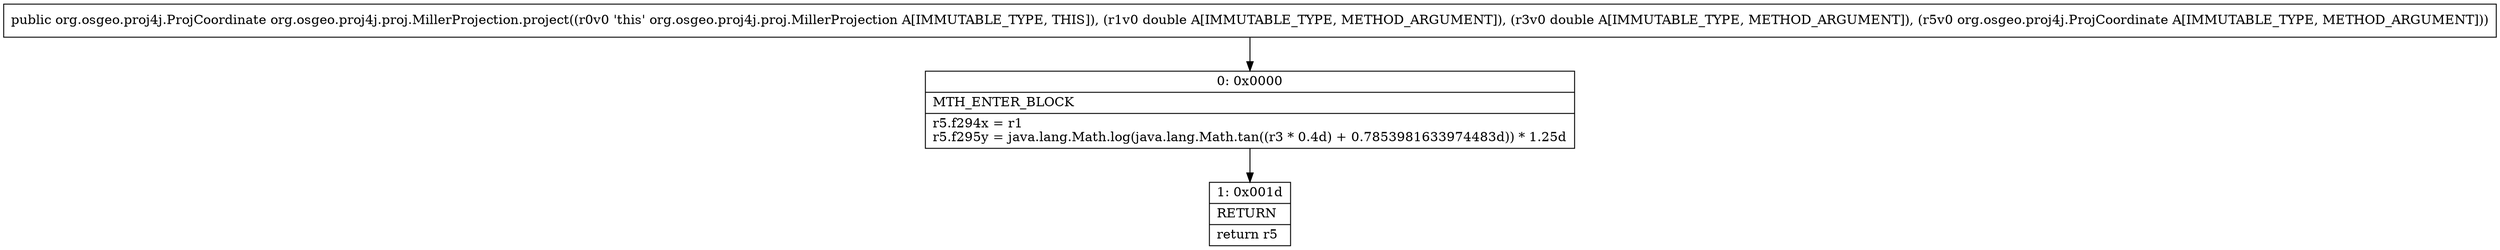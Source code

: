 digraph "CFG fororg.osgeo.proj4j.proj.MillerProjection.project(DDLorg\/osgeo\/proj4j\/ProjCoordinate;)Lorg\/osgeo\/proj4j\/ProjCoordinate;" {
Node_0 [shape=record,label="{0\:\ 0x0000|MTH_ENTER_BLOCK\l|r5.f294x = r1\lr5.f295y = java.lang.Math.log(java.lang.Math.tan((r3 * 0.4d) + 0.7853981633974483d)) * 1.25d\l}"];
Node_1 [shape=record,label="{1\:\ 0x001d|RETURN\l|return r5\l}"];
MethodNode[shape=record,label="{public org.osgeo.proj4j.ProjCoordinate org.osgeo.proj4j.proj.MillerProjection.project((r0v0 'this' org.osgeo.proj4j.proj.MillerProjection A[IMMUTABLE_TYPE, THIS]), (r1v0 double A[IMMUTABLE_TYPE, METHOD_ARGUMENT]), (r3v0 double A[IMMUTABLE_TYPE, METHOD_ARGUMENT]), (r5v0 org.osgeo.proj4j.ProjCoordinate A[IMMUTABLE_TYPE, METHOD_ARGUMENT])) }"];
MethodNode -> Node_0;
Node_0 -> Node_1;
}

